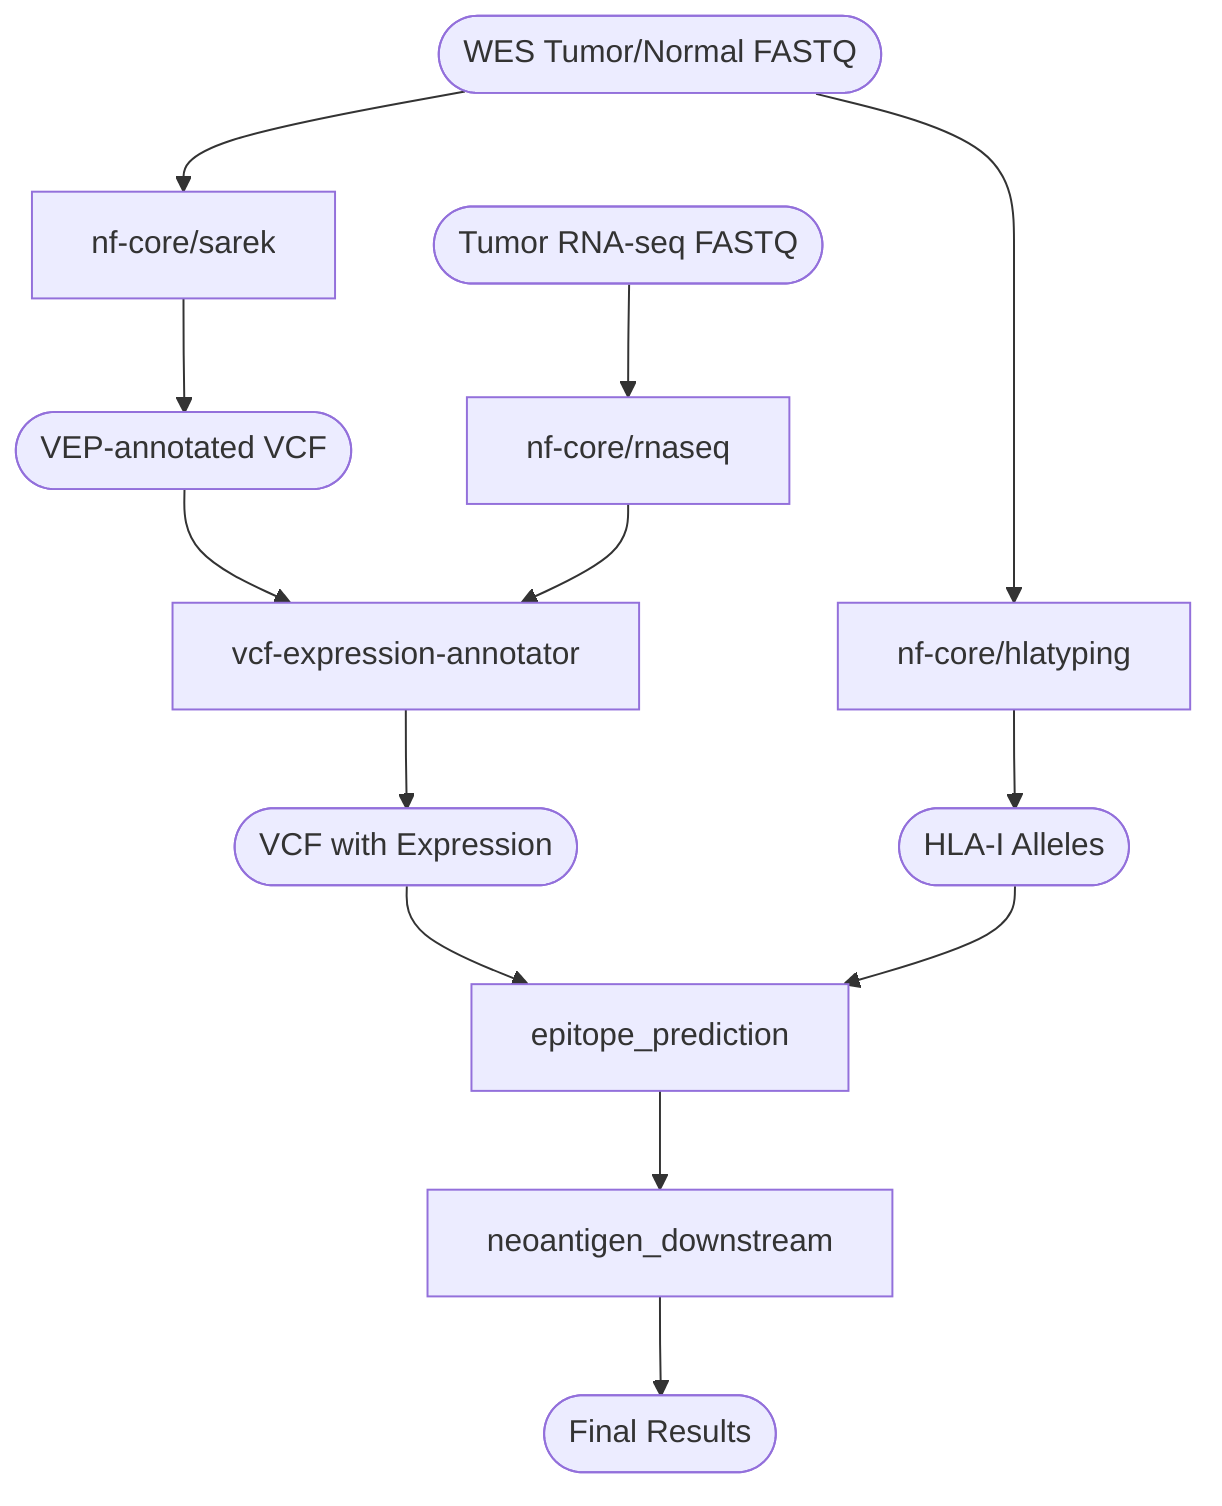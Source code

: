 flowchart TD
    wes_fastq([WES Tumor/Normal FASTQ]) --> sarek[nf-core/sarek]
    sarek --> vep_vcf([VEP-annotated VCF])
    rnaseq_fastq([Tumor RNA-seq FASTQ]) --> rnaseq[nf-core/rnaseq]
    vep_vcf --> expr_annotator[vcf-expression-annotator]
    rnaseq --> expr_annotator
    expr_annotator --> expr_vcf([VCF with Expression])
    wes_fastq --> hlatyping[nf-core/hlatyping]
    hlatyping --> hla_alleles([HLA-I Alleles])
    expr_vcf --> epipred[epitope_prediction]
    hla_alleles --> epipred
    epipred --> downstream[neoantigen_downstream]
    downstream --> final([Final Results])